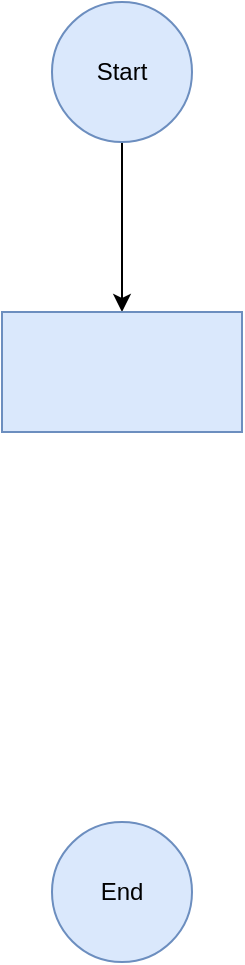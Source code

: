 <mxfile version="24.7.6">
  <diagram id="C5RBs43oDa-KdzZeNtuy" name="Page-1">
    <mxGraphModel dx="794" dy="500" grid="1" gridSize="10" guides="1" tooltips="1" connect="1" arrows="1" fold="1" page="1" pageScale="1" pageWidth="827" pageHeight="1169" math="0" shadow="0">
      <root>
        <mxCell id="WIyWlLk6GJQsqaUBKTNV-0" />
        <mxCell id="WIyWlLk6GJQsqaUBKTNV-1" parent="WIyWlLk6GJQsqaUBKTNV-0" />
        <mxCell id="JWNaReBivh6X3EQ5iaPO-5" value="" style="edgeStyle=orthogonalEdgeStyle;rounded=0;orthogonalLoop=1;jettySize=auto;html=1;" edge="1" parent="WIyWlLk6GJQsqaUBKTNV-1" source="JWNaReBivh6X3EQ5iaPO-0" target="JWNaReBivh6X3EQ5iaPO-4">
          <mxGeometry relative="1" as="geometry" />
        </mxCell>
        <mxCell id="JWNaReBivh6X3EQ5iaPO-0" value="Start" style="ellipse;whiteSpace=wrap;html=1;aspect=fixed;fillColor=#dae8fc;strokeColor=#6c8ebf;" vertex="1" parent="WIyWlLk6GJQsqaUBKTNV-1">
          <mxGeometry x="300" y="20" width="70" height="70" as="geometry" />
        </mxCell>
        <mxCell id="JWNaReBivh6X3EQ5iaPO-1" value="End" style="ellipse;whiteSpace=wrap;html=1;aspect=fixed;fillColor=#dae8fc;strokeColor=#6c8ebf;" vertex="1" parent="WIyWlLk6GJQsqaUBKTNV-1">
          <mxGeometry x="300" y="430" width="70" height="70" as="geometry" />
        </mxCell>
        <mxCell id="JWNaReBivh6X3EQ5iaPO-4" value="" style="whiteSpace=wrap;html=1;fillColor=#dae8fc;strokeColor=#6c8ebf;" vertex="1" parent="WIyWlLk6GJQsqaUBKTNV-1">
          <mxGeometry x="275" y="175" width="120" height="60" as="geometry" />
        </mxCell>
      </root>
    </mxGraphModel>
  </diagram>
</mxfile>
